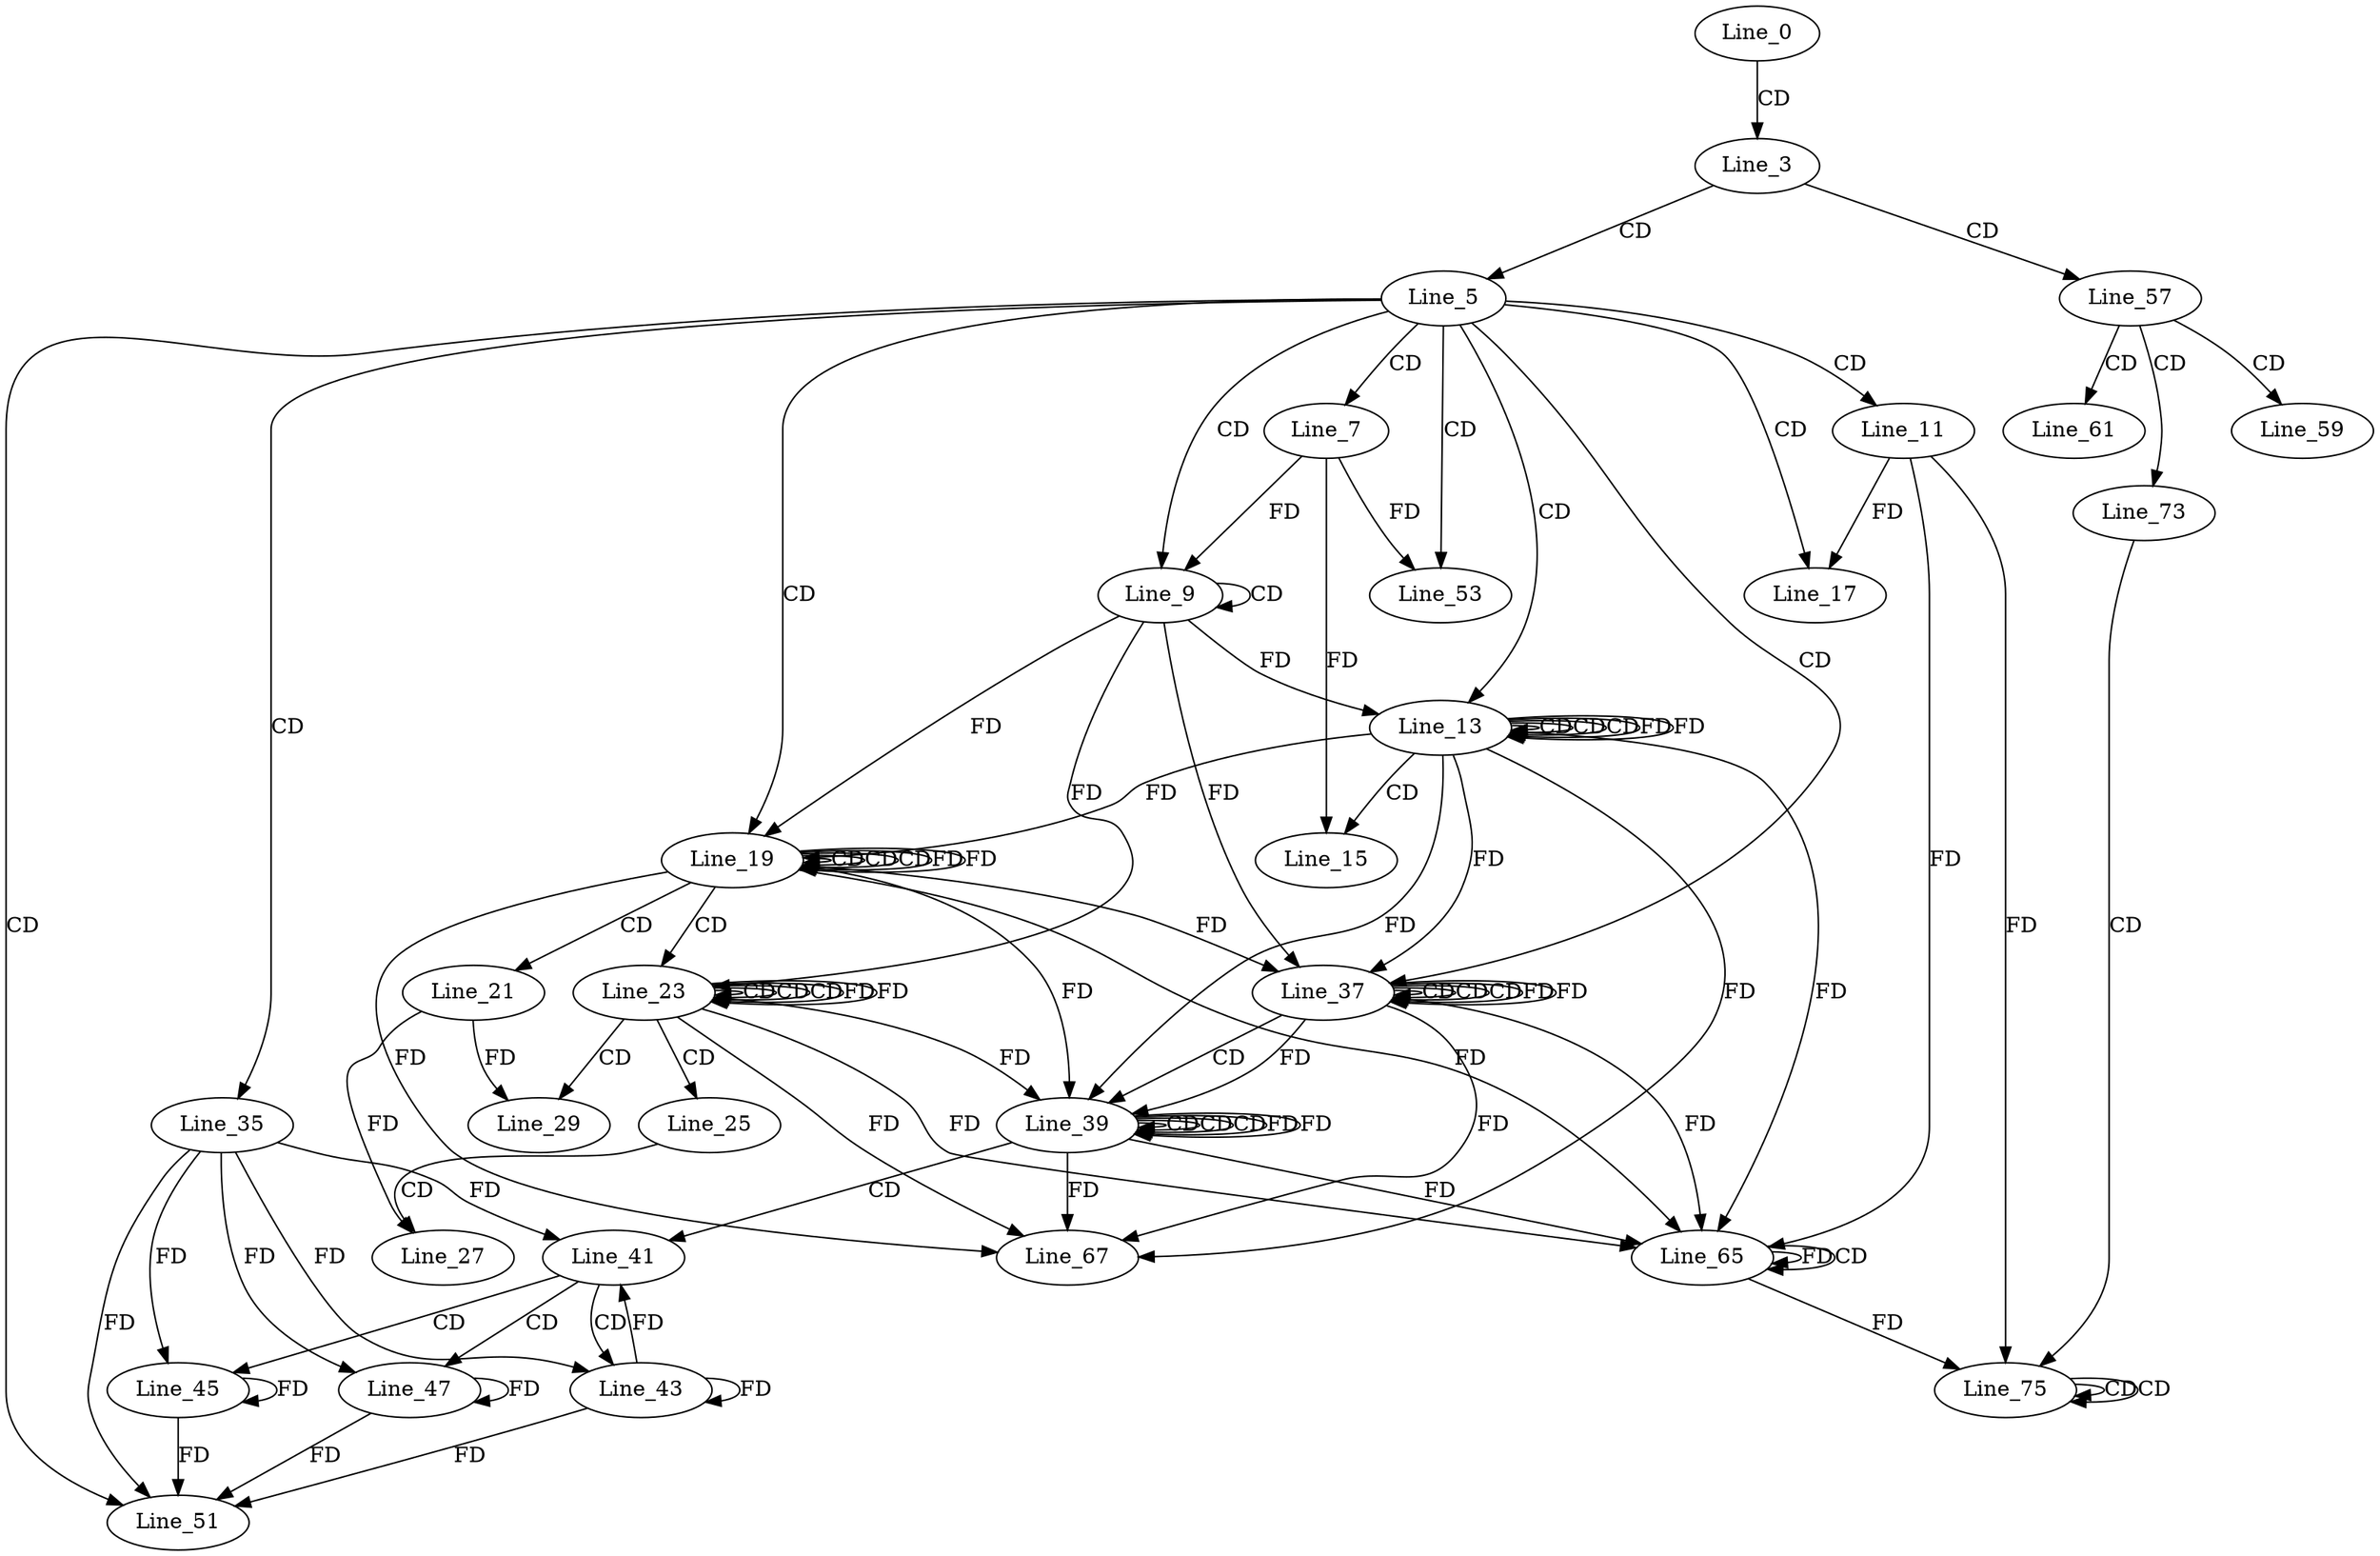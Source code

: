 digraph G {
  Line_0;
  Line_3;
  Line_5;
  Line_7;
  Line_9;
  Line_9;
  Line_11;
  Line_13;
  Line_13;
  Line_13;
  Line_15;
  Line_15;
  Line_15;
  Line_17;
  Line_19;
  Line_19;
  Line_19;
  Line_21;
  Line_23;
  Line_23;
  Line_23;
  Line_25;
  Line_27;
  Line_29;
  Line_35;
  Line_37;
  Line_37;
  Line_37;
  Line_39;
  Line_39;
  Line_39;
  Line_41;
  Line_43;
  Line_45;
  Line_47;
  Line_51;
  Line_53;
  Line_57;
  Line_59;
  Line_61;
  Line_65;
  Line_65;
  Line_67;
  Line_73;
  Line_75;
  Line_75;
  Line_75;
  Line_0 -> Line_3 [ label="CD" ];
  Line_3 -> Line_5 [ label="CD" ];
  Line_5 -> Line_7 [ label="CD" ];
  Line_5 -> Line_9 [ label="CD" ];
  Line_9 -> Line_9 [ label="CD" ];
  Line_7 -> Line_9 [ label="FD" ];
  Line_5 -> Line_11 [ label="CD" ];
  Line_5 -> Line_13 [ label="CD" ];
  Line_13 -> Line_13 [ label="CD" ];
  Line_9 -> Line_13 [ label="FD" ];
  Line_13 -> Line_13 [ label="CD" ];
  Line_13 -> Line_13 [ label="CD" ];
  Line_13 -> Line_13 [ label="FD" ];
  Line_13 -> Line_15 [ label="CD" ];
  Line_7 -> Line_15 [ label="FD" ];
  Line_5 -> Line_17 [ label="CD" ];
  Line_11 -> Line_17 [ label="FD" ];
  Line_5 -> Line_19 [ label="CD" ];
  Line_19 -> Line_19 [ label="CD" ];
  Line_13 -> Line_19 [ label="FD" ];
  Line_9 -> Line_19 [ label="FD" ];
  Line_19 -> Line_19 [ label="CD" ];
  Line_19 -> Line_19 [ label="CD" ];
  Line_19 -> Line_19 [ label="FD" ];
  Line_19 -> Line_21 [ label="CD" ];
  Line_19 -> Line_23 [ label="CD" ];
  Line_23 -> Line_23 [ label="CD" ];
  Line_9 -> Line_23 [ label="FD" ];
  Line_23 -> Line_23 [ label="CD" ];
  Line_23 -> Line_23 [ label="CD" ];
  Line_23 -> Line_23 [ label="FD" ];
  Line_23 -> Line_25 [ label="CD" ];
  Line_25 -> Line_27 [ label="CD" ];
  Line_21 -> Line_27 [ label="FD" ];
  Line_23 -> Line_29 [ label="CD" ];
  Line_21 -> Line_29 [ label="FD" ];
  Line_5 -> Line_35 [ label="CD" ];
  Line_5 -> Line_37 [ label="CD" ];
  Line_37 -> Line_37 [ label="CD" ];
  Line_19 -> Line_37 [ label="FD" ];
  Line_13 -> Line_37 [ label="FD" ];
  Line_9 -> Line_37 [ label="FD" ];
  Line_37 -> Line_37 [ label="CD" ];
  Line_37 -> Line_37 [ label="CD" ];
  Line_37 -> Line_37 [ label="FD" ];
  Line_37 -> Line_39 [ label="CD" ];
  Line_39 -> Line_39 [ label="CD" ];
  Line_23 -> Line_39 [ label="FD" ];
  Line_37 -> Line_39 [ label="FD" ];
  Line_19 -> Line_39 [ label="FD" ];
  Line_13 -> Line_39 [ label="FD" ];
  Line_39 -> Line_39 [ label="CD" ];
  Line_39 -> Line_39 [ label="CD" ];
  Line_39 -> Line_39 [ label="FD" ];
  Line_39 -> Line_41 [ label="CD" ];
  Line_35 -> Line_41 [ label="FD" ];
  Line_41 -> Line_43 [ label="CD" ];
  Line_43 -> Line_43 [ label="FD" ];
  Line_35 -> Line_43 [ label="FD" ];
  Line_41 -> Line_45 [ label="CD" ];
  Line_45 -> Line_45 [ label="FD" ];
  Line_35 -> Line_45 [ label="FD" ];
  Line_41 -> Line_47 [ label="CD" ];
  Line_47 -> Line_47 [ label="FD" ];
  Line_35 -> Line_47 [ label="FD" ];
  Line_5 -> Line_51 [ label="CD" ];
  Line_43 -> Line_51 [ label="FD" ];
  Line_35 -> Line_51 [ label="FD" ];
  Line_45 -> Line_51 [ label="FD" ];
  Line_47 -> Line_51 [ label="FD" ];
  Line_5 -> Line_53 [ label="CD" ];
  Line_7 -> Line_53 [ label="FD" ];
  Line_3 -> Line_57 [ label="CD" ];
  Line_57 -> Line_59 [ label="CD" ];
  Line_57 -> Line_61 [ label="CD" ];
  Line_65 -> Line_65 [ label="FD" ];
  Line_11 -> Line_65 [ label="FD" ];
  Line_65 -> Line_65 [ label="CD" ];
  Line_37 -> Line_65 [ label="FD" ];
  Line_19 -> Line_65 [ label="FD" ];
  Line_13 -> Line_65 [ label="FD" ];
  Line_39 -> Line_65 [ label="FD" ];
  Line_23 -> Line_65 [ label="FD" ];
  Line_37 -> Line_67 [ label="FD" ];
  Line_19 -> Line_67 [ label="FD" ];
  Line_13 -> Line_67 [ label="FD" ];
  Line_39 -> Line_67 [ label="FD" ];
  Line_23 -> Line_67 [ label="FD" ];
  Line_57 -> Line_73 [ label="CD" ];
  Line_73 -> Line_75 [ label="CD" ];
  Line_75 -> Line_75 [ label="CD" ];
  Line_75 -> Line_75 [ label="CD" ];
  Line_65 -> Line_75 [ label="FD" ];
  Line_11 -> Line_75 [ label="FD" ];
  Line_13 -> Line_13 [ label="FD" ];
  Line_19 -> Line_19 [ label="FD" ];
  Line_23 -> Line_23 [ label="FD" ];
  Line_37 -> Line_37 [ label="FD" ];
  Line_39 -> Line_39 [ label="FD" ];
  Line_43 -> Line_41 [ label="FD" ];
}
